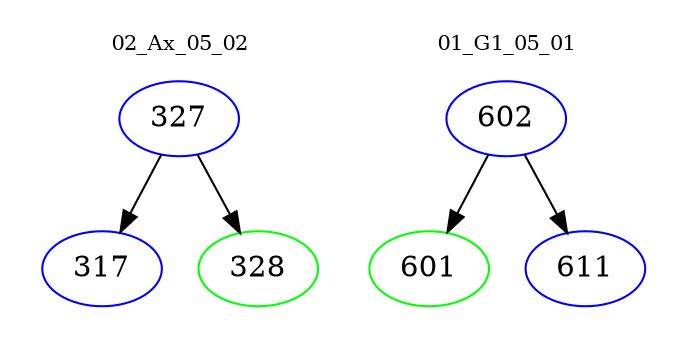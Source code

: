 digraph{
subgraph cluster_0 {
color = white
label = "02_Ax_05_02";
fontsize=10;
T0_327 [label="327", color="blue"]
T0_327 -> T0_317 [color="black"]
T0_317 [label="317", color="blue"]
T0_327 -> T0_328 [color="black"]
T0_328 [label="328", color="green"]
}
subgraph cluster_1 {
color = white
label = "01_G1_05_01";
fontsize=10;
T1_602 [label="602", color="blue"]
T1_602 -> T1_601 [color="black"]
T1_601 [label="601", color="green"]
T1_602 -> T1_611 [color="black"]
T1_611 [label="611", color="blue"]
}
}
